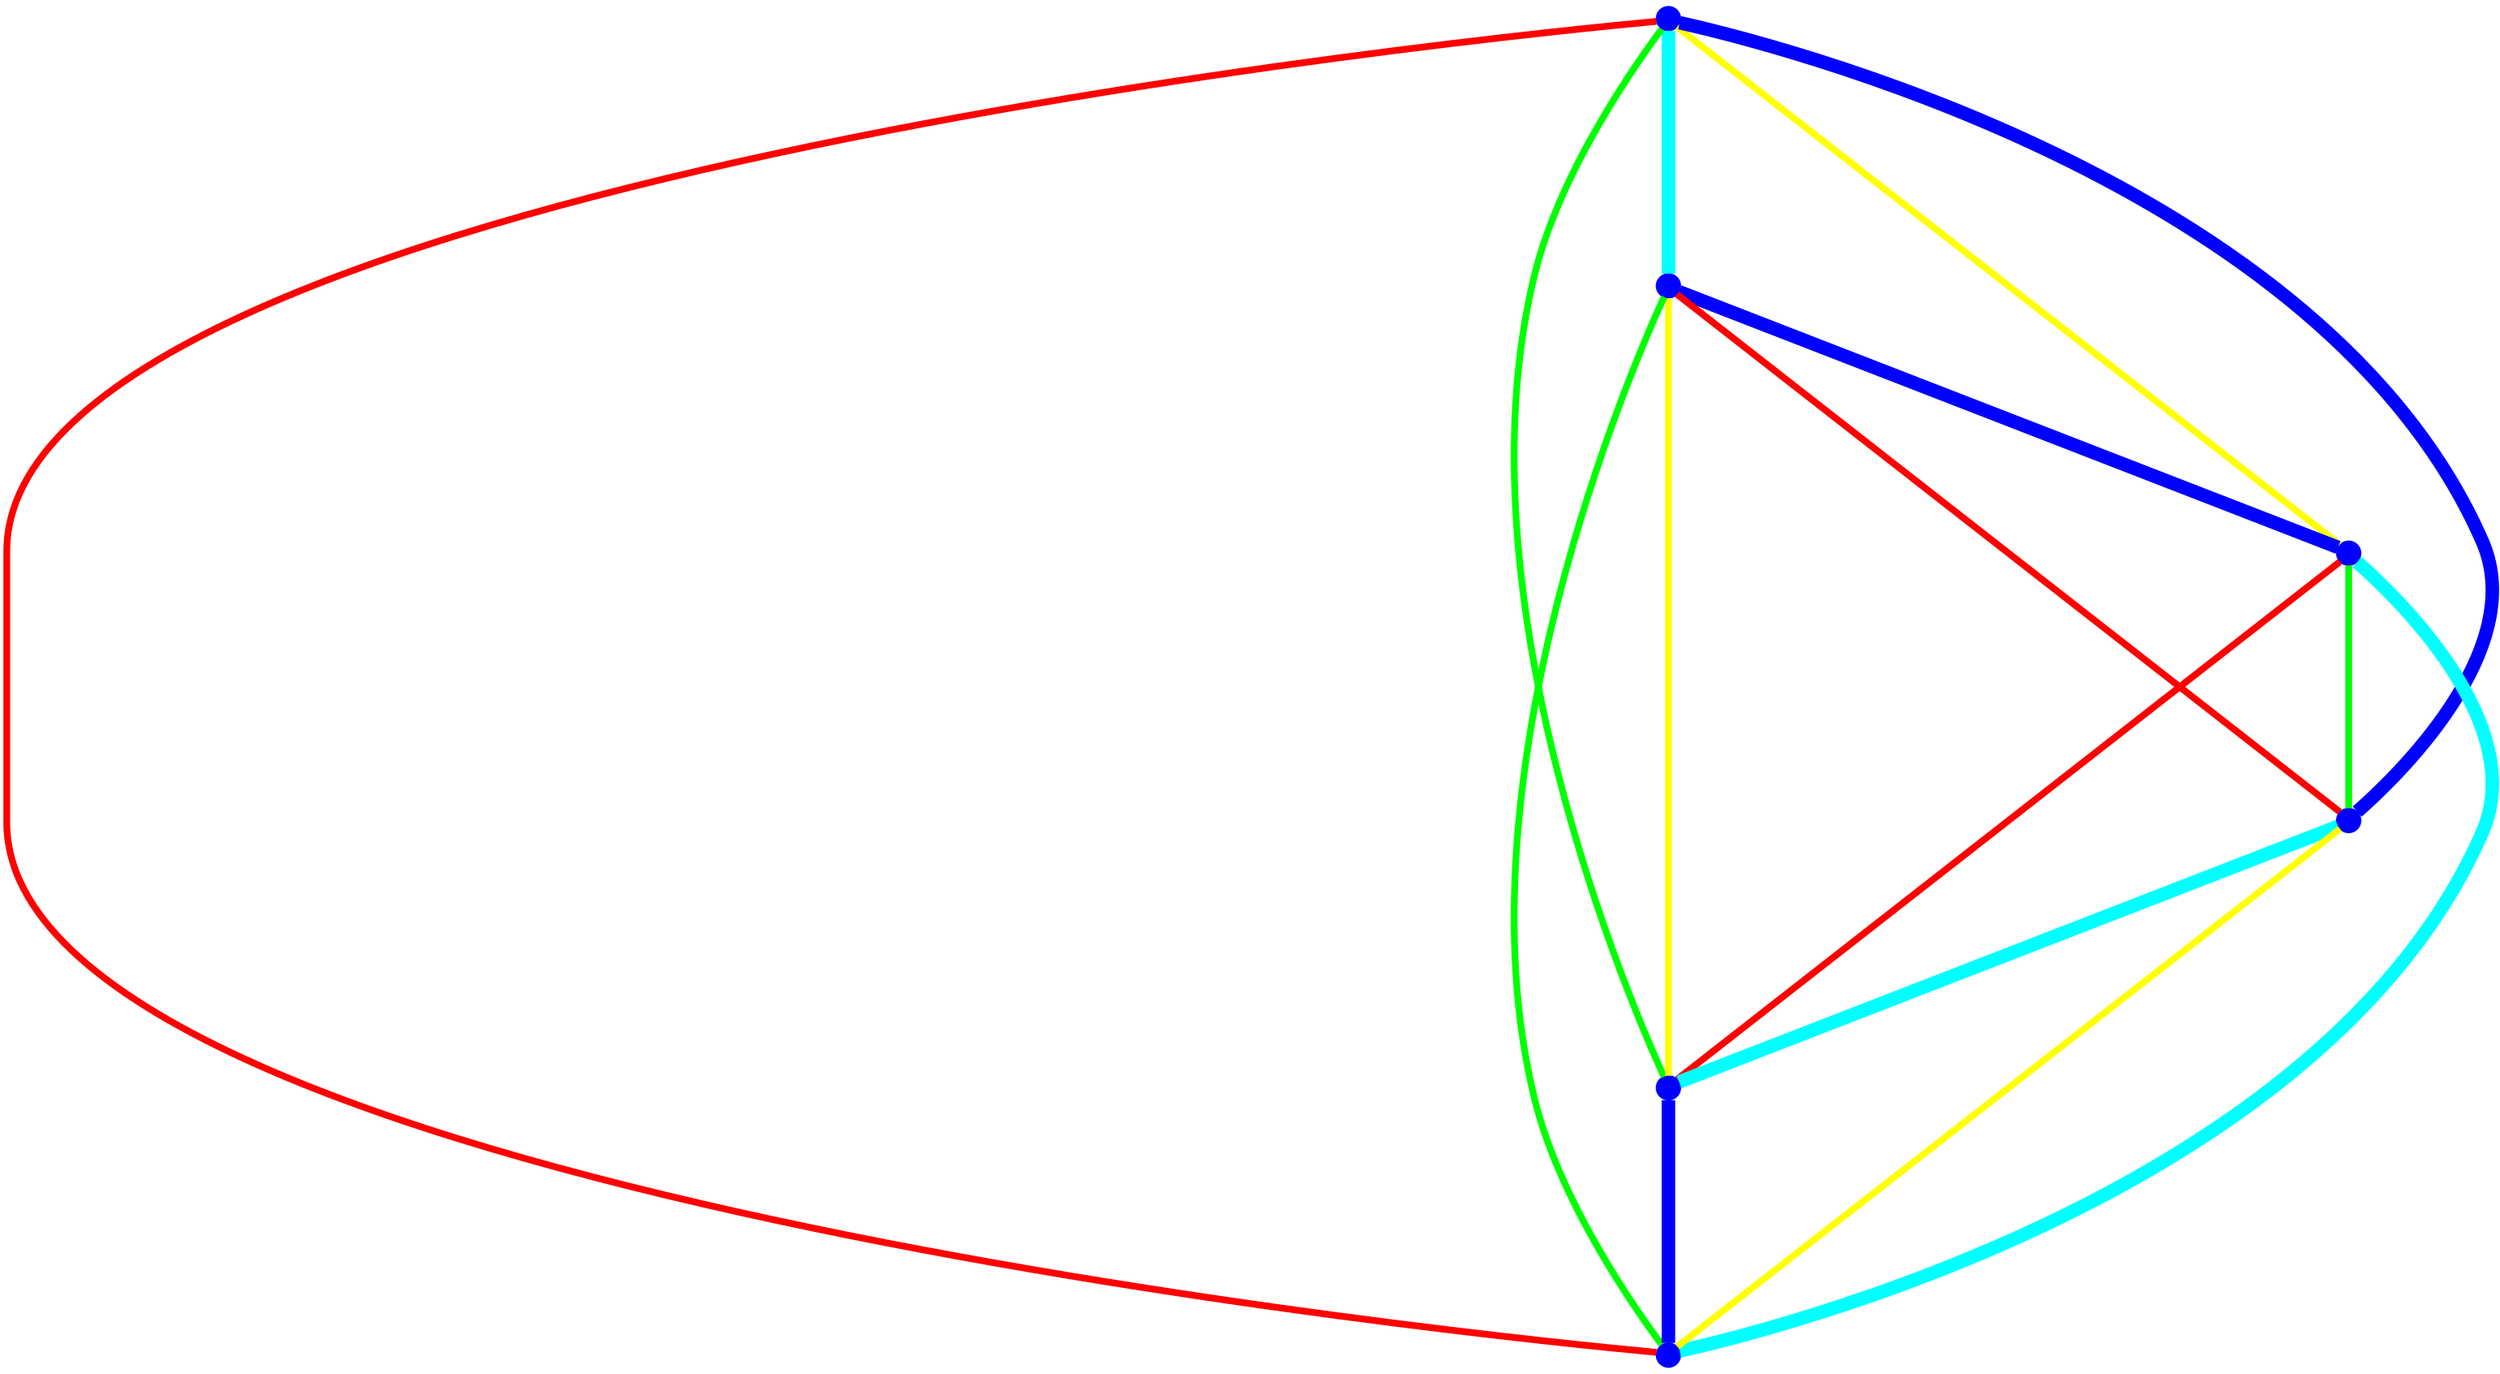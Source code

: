 graph {
ranksep=2
nodesep=2
node [label="" shape=circle style=filled fixedsize=true color=blue fillcolor=blue width=0.2];
"1" -- "2" [style="solid",penwidth="8",color="cyan"];
"1" -- "3" [style="solid",penwidth="4",color="yellow"];
"1" -- "4" [style="solid",penwidth="8",color="blue"];
"1" -- "5" [style="solid",penwidth="4",color="green"];
"1" -- "6" [style="solid",penwidth="4",color="red"];
"2" -- "3" [style="solid",penwidth="8",color="blue"];
"2" -- "4" [style="solid",penwidth="4",color="red"];
"2" -- "5" [style="solid",penwidth="4",color="yellow"];
"2" -- "6" [style="solid",penwidth="4",color="green"];
"3" -- "4" [style="solid",penwidth="4",color="green"];
"3" -- "5" [style="solid",penwidth="4",color="red"];
"3" -- "6" [style="solid",penwidth="8",color="cyan"];
"4" -- "5" [style="solid",penwidth="8",color="cyan"];
"4" -- "6" [style="solid",penwidth="4",color="yellow"];
"5" -- "6" [style="solid",penwidth="8",color="blue"];
}
